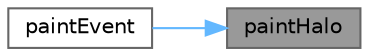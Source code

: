 digraph "paintHalo"
{
 // LATEX_PDF_SIZE
  bgcolor="transparent";
  edge [fontname=Helvetica,fontsize=10,labelfontname=Helvetica,labelfontsize=10];
  node [fontname=Helvetica,fontsize=10,shape=box,height=0.2,width=0.4];
  rankdir="RL";
  Node1 [id="Node000001",label="paintHalo",height=0.2,width=0.4,color="gray40", fillcolor="grey60", style="filled", fontcolor="black",tooltip="绘制光晕"];
  Node1 -> Node2 [id="edge1_Node000001_Node000002",dir="back",color="steelblue1",style="solid",tooltip=" "];
  Node2 [id="Node000002",label="paintEvent",height=0.2,width=0.4,color="grey40", fillcolor="white", style="filled",URL="$class_qt_material_flat_button.html#a22aafd70af538e89f7310d494a7f2b15",tooltip="绘制按钮"];
}
